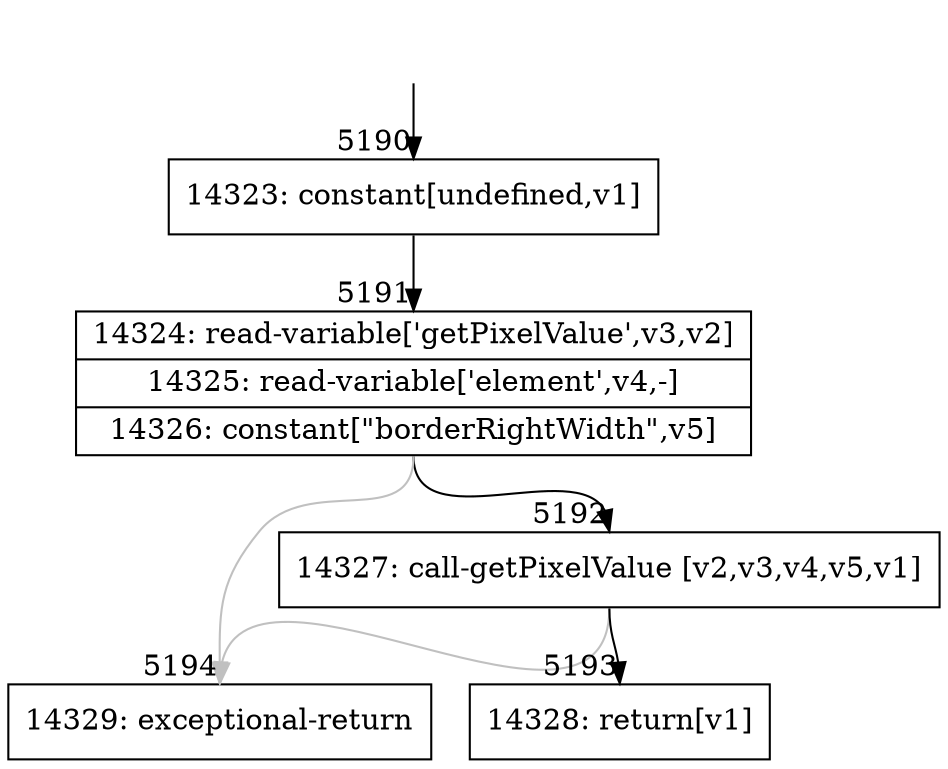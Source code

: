 digraph {
rankdir="TD"
BB_entry414[shape=none,label=""];
BB_entry414 -> BB5190 [tailport=s, headport=n, headlabel="    5190"]
BB5190 [shape=record label="{14323: constant[undefined,v1]}" ] 
BB5190 -> BB5191 [tailport=s, headport=n, headlabel="      5191"]
BB5191 [shape=record label="{14324: read-variable['getPixelValue',v3,v2]|14325: read-variable['element',v4,-]|14326: constant[\"borderRightWidth\",v5]}" ] 
BB5191 -> BB5192 [tailport=s, headport=n, headlabel="      5192"]
BB5191 -> BB5194 [tailport=s, headport=n, color=gray, headlabel="      5194"]
BB5192 [shape=record label="{14327: call-getPixelValue [v2,v3,v4,v5,v1]}" ] 
BB5192 -> BB5193 [tailport=s, headport=n, headlabel="      5193"]
BB5192 -> BB5194 [tailport=s, headport=n, color=gray]
BB5193 [shape=record label="{14328: return[v1]}" ] 
BB5194 [shape=record label="{14329: exceptional-return}" ] 
//#$~ 3926
}
